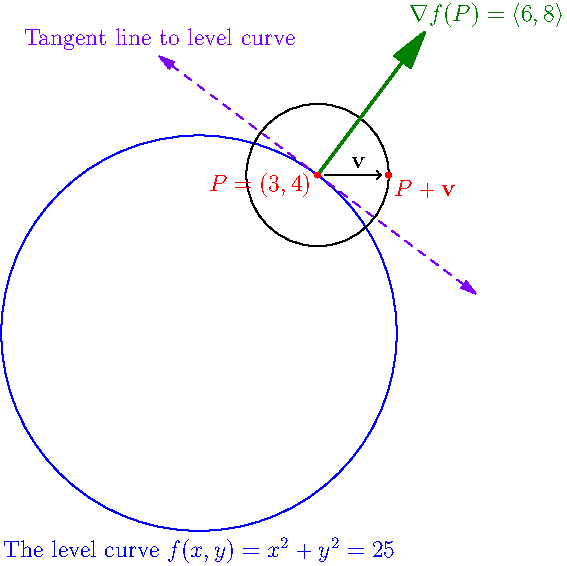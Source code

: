 size(10cm);
draw(scale(5)*unitcircle, blue);
real eps = 1.8;
pair P = (3,4);
pair P1 = (3+eps,4);
draw(circle(P, abs(P-P1)), black);
label("The level curve $f(x,y) = x^2+y^2=25$", 5*dir(-90), dir(-90), blue);
draw(P--1.9*P, deepgreen+1.2, EndArrow);
label("$\nabla f(P) = \langle 6,8 \rangle$", 1.9*P, dir(P), deepgreen);
real s = 5;
draw((P+s*dir(90)*dir(P))--(P+s*dir(-90)*dir(P)), purple + dashed, Arrows);
label("Tangent line to level curve", P+s*dir(90)*dir(P), dir(90), purple);
label("$\mathbf{v}$", midpoint(P--P1), dir(70));
dot("$P + \mathbf{v}$", (3+eps, 4), dir(315), red);

draw(P--P1, black, EndArrow(TeXHead), Margins);

dot("$P = (3,4)$", P, dir(210), red);
